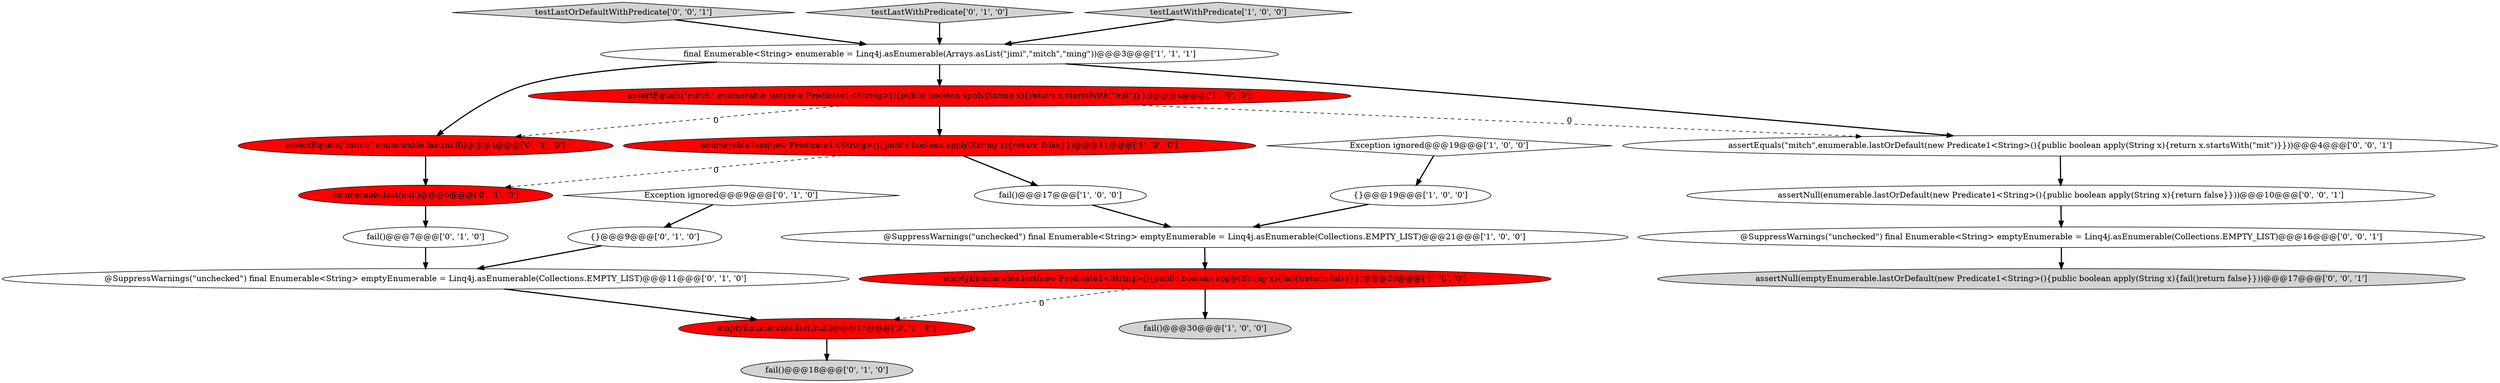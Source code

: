 digraph {
23 [style = filled, label = "testLastOrDefaultWithPredicate['0', '0', '1']", fillcolor = lightgray, shape = diamond image = "AAA0AAABBB3BBB"];
1 [style = filled, label = "assertEquals(\"mitch\",enumerable.last(new Predicate1<String>(){public boolean apply(String x){return x.startsWith(\"mit\")}}))@@@4@@@['1', '0', '0']", fillcolor = red, shape = ellipse image = "AAA1AAABBB1BBB"];
13 [style = filled, label = "fail()@@@7@@@['0', '1', '0']", fillcolor = white, shape = ellipse image = "AAA0AAABBB2BBB"];
15 [style = filled, label = "testLastWithPredicate['0', '1', '0']", fillcolor = lightgray, shape = diamond image = "AAA0AAABBB2BBB"];
10 [style = filled, label = "@SuppressWarnings(\"unchecked\") final Enumerable<String> emptyEnumerable = Linq4j.asEnumerable(Collections.EMPTY_LIST)@@@11@@@['0', '1', '0']", fillcolor = white, shape = ellipse image = "AAA0AAABBB2BBB"];
17 [style = filled, label = "assertEquals(\"mitch\",enumerable.last(null))@@@4@@@['0', '1', '0']", fillcolor = red, shape = ellipse image = "AAA1AAABBB2BBB"];
8 [style = filled, label = "testLastWithPredicate['1', '0', '0']", fillcolor = lightgray, shape = diamond image = "AAA0AAABBB1BBB"];
12 [style = filled, label = "Exception ignored@@@9@@@['0', '1', '0']", fillcolor = white, shape = diamond image = "AAA0AAABBB2BBB"];
14 [style = filled, label = "{}@@@9@@@['0', '1', '0']", fillcolor = white, shape = ellipse image = "AAA0AAABBB2BBB"];
22 [style = filled, label = "@SuppressWarnings(\"unchecked\") final Enumerable<String> emptyEnumerable = Linq4j.asEnumerable(Collections.EMPTY_LIST)@@@16@@@['0', '0', '1']", fillcolor = white, shape = ellipse image = "AAA0AAABBB3BBB"];
20 [style = filled, label = "assertNull(enumerable.lastOrDefault(new Predicate1<String>(){public boolean apply(String x){return false}}))@@@10@@@['0', '0', '1']", fillcolor = white, shape = ellipse image = "AAA0AAABBB3BBB"];
11 [style = filled, label = "fail()@@@18@@@['0', '1', '0']", fillcolor = lightgray, shape = ellipse image = "AAA0AAABBB2BBB"];
0 [style = filled, label = "fail()@@@17@@@['1', '0', '0']", fillcolor = white, shape = ellipse image = "AAA0AAABBB1BBB"];
21 [style = filled, label = "assertNull(emptyEnumerable.lastOrDefault(new Predicate1<String>(){public boolean apply(String x){fail()return false}}))@@@17@@@['0', '0', '1']", fillcolor = lightgray, shape = ellipse image = "AAA0AAABBB3BBB"];
16 [style = filled, label = "emptyEnumerable.last(null)@@@13@@@['0', '1', '0']", fillcolor = red, shape = ellipse image = "AAA1AAABBB2BBB"];
4 [style = filled, label = "final Enumerable<String> enumerable = Linq4j.asEnumerable(Arrays.asList(\"jimi\",\"mitch\",\"ming\"))@@@3@@@['1', '1', '1']", fillcolor = white, shape = ellipse image = "AAA0AAABBB1BBB"];
2 [style = filled, label = "enumerable.last(new Predicate1<String>(){public boolean apply(String x){return false}})@@@11@@@['1', '0', '0']", fillcolor = red, shape = ellipse image = "AAA1AAABBB1BBB"];
9 [style = filled, label = "{}@@@19@@@['1', '0', '0']", fillcolor = white, shape = ellipse image = "AAA0AAABBB1BBB"];
3 [style = filled, label = "Exception ignored@@@19@@@['1', '0', '0']", fillcolor = white, shape = diamond image = "AAA0AAABBB1BBB"];
18 [style = filled, label = "enumerable.last(null)@@@6@@@['0', '1', '0']", fillcolor = red, shape = ellipse image = "AAA1AAABBB2BBB"];
5 [style = filled, label = "emptyEnumerable.last(new Predicate1<String>(){public boolean apply(String x){fail()return false}})@@@23@@@['1', '0', '0']", fillcolor = red, shape = ellipse image = "AAA1AAABBB1BBB"];
7 [style = filled, label = "fail()@@@30@@@['1', '0', '0']", fillcolor = lightgray, shape = ellipse image = "AAA0AAABBB1BBB"];
6 [style = filled, label = "@SuppressWarnings(\"unchecked\") final Enumerable<String> emptyEnumerable = Linq4j.asEnumerable(Collections.EMPTY_LIST)@@@21@@@['1', '0', '0']", fillcolor = white, shape = ellipse image = "AAA0AAABBB1BBB"];
19 [style = filled, label = "assertEquals(\"mitch\",enumerable.lastOrDefault(new Predicate1<String>(){public boolean apply(String x){return x.startsWith(\"mit\")}}))@@@4@@@['0', '0', '1']", fillcolor = white, shape = ellipse image = "AAA0AAABBB3BBB"];
13->10 [style = bold, label=""];
16->11 [style = bold, label=""];
4->17 [style = bold, label=""];
0->6 [style = bold, label=""];
19->20 [style = bold, label=""];
1->19 [style = dashed, label="0"];
4->19 [style = bold, label=""];
22->21 [style = bold, label=""];
23->4 [style = bold, label=""];
14->10 [style = bold, label=""];
9->6 [style = bold, label=""];
20->22 [style = bold, label=""];
5->16 [style = dashed, label="0"];
3->9 [style = bold, label=""];
6->5 [style = bold, label=""];
2->0 [style = bold, label=""];
1->17 [style = dashed, label="0"];
10->16 [style = bold, label=""];
15->4 [style = bold, label=""];
12->14 [style = bold, label=""];
18->13 [style = bold, label=""];
2->18 [style = dashed, label="0"];
5->7 [style = bold, label=""];
1->2 [style = bold, label=""];
4->1 [style = bold, label=""];
8->4 [style = bold, label=""];
17->18 [style = bold, label=""];
}
